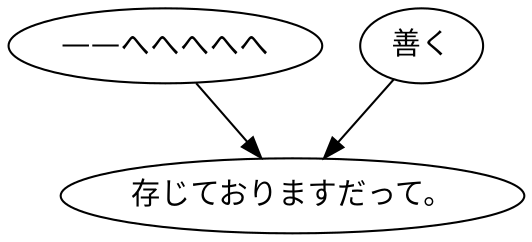 digraph graph1889 {
	node0 [label="——へへへへへ"];
	node1 [label="善く"];
	node2 [label="存じておりますだって。"];
	node0 -> node2;
	node1 -> node2;
}
